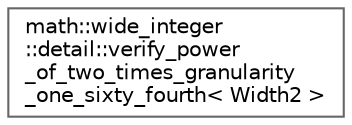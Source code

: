 digraph "Graphical Class Hierarchy"
{
 // LATEX_PDF_SIZE
  bgcolor="transparent";
  edge [fontname=Helvetica,fontsize=10,labelfontname=Helvetica,labelfontsize=10];
  node [fontname=Helvetica,fontsize=10,shape=box,height=0.2,width=0.4];
  rankdir="LR";
  Node0 [label="math::wide_integer\l::detail::verify_power\l_of_two_times_granularity\l_one_sixty_fourth\< Width2 \>",height=0.2,width=0.4,color="grey40", fillcolor="white", style="filled",URL="$structmath_1_1wide__integer_1_1detail_1_1verify__power__of__two__times__granularity__one__sixty__fourth.html",tooltip=" "];
}
